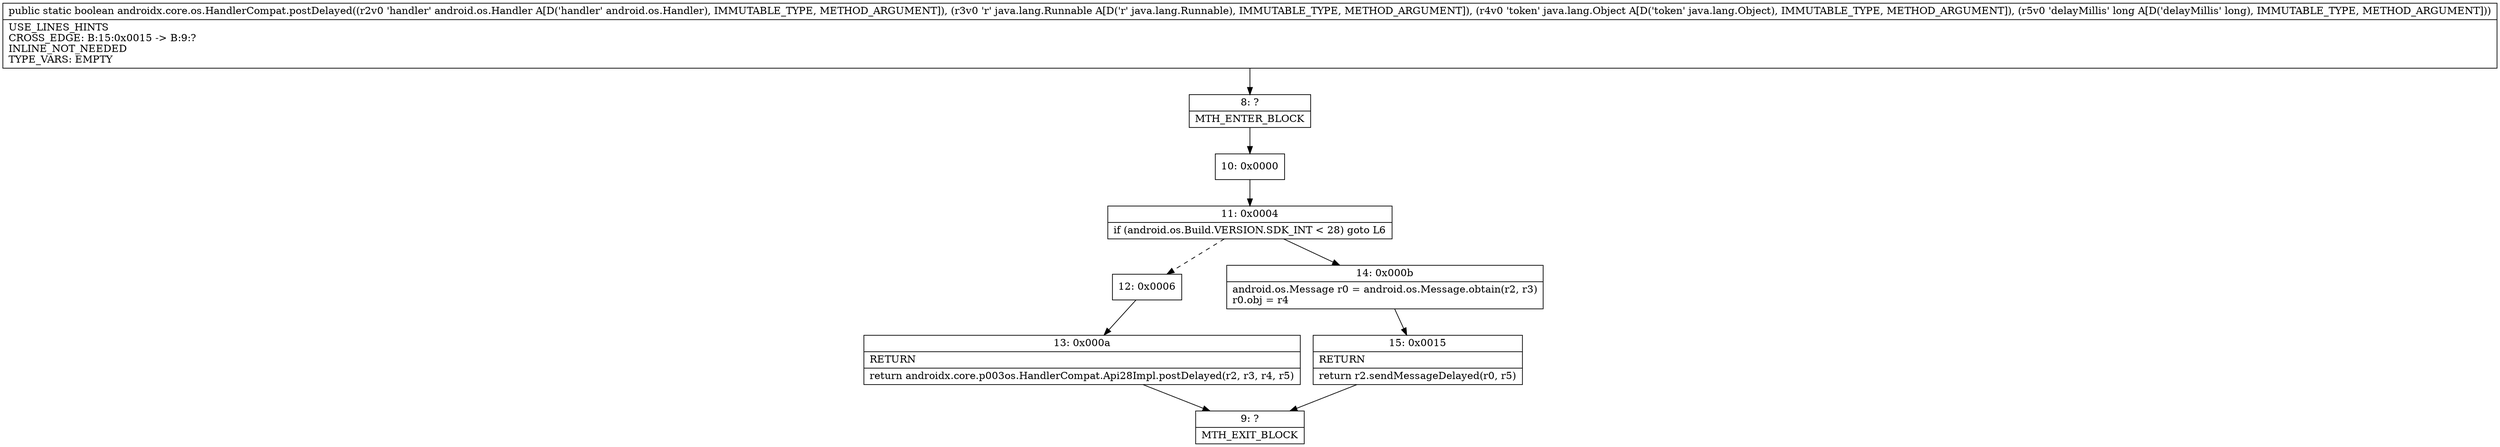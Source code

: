 digraph "CFG forandroidx.core.os.HandlerCompat.postDelayed(Landroid\/os\/Handler;Ljava\/lang\/Runnable;Ljava\/lang\/Object;J)Z" {
Node_8 [shape=record,label="{8\:\ ?|MTH_ENTER_BLOCK\l}"];
Node_10 [shape=record,label="{10\:\ 0x0000}"];
Node_11 [shape=record,label="{11\:\ 0x0004|if (android.os.Build.VERSION.SDK_INT \< 28) goto L6\l}"];
Node_12 [shape=record,label="{12\:\ 0x0006}"];
Node_13 [shape=record,label="{13\:\ 0x000a|RETURN\l|return androidx.core.p003os.HandlerCompat.Api28Impl.postDelayed(r2, r3, r4, r5)\l}"];
Node_9 [shape=record,label="{9\:\ ?|MTH_EXIT_BLOCK\l}"];
Node_14 [shape=record,label="{14\:\ 0x000b|android.os.Message r0 = android.os.Message.obtain(r2, r3)\lr0.obj = r4\l}"];
Node_15 [shape=record,label="{15\:\ 0x0015|RETURN\l|return r2.sendMessageDelayed(r0, r5)\l}"];
MethodNode[shape=record,label="{public static boolean androidx.core.os.HandlerCompat.postDelayed((r2v0 'handler' android.os.Handler A[D('handler' android.os.Handler), IMMUTABLE_TYPE, METHOD_ARGUMENT]), (r3v0 'r' java.lang.Runnable A[D('r' java.lang.Runnable), IMMUTABLE_TYPE, METHOD_ARGUMENT]), (r4v0 'token' java.lang.Object A[D('token' java.lang.Object), IMMUTABLE_TYPE, METHOD_ARGUMENT]), (r5v0 'delayMillis' long A[D('delayMillis' long), IMMUTABLE_TYPE, METHOD_ARGUMENT]))  | USE_LINES_HINTS\lCROSS_EDGE: B:15:0x0015 \-\> B:9:?\lINLINE_NOT_NEEDED\lTYPE_VARS: EMPTY\l}"];
MethodNode -> Node_8;Node_8 -> Node_10;
Node_10 -> Node_11;
Node_11 -> Node_12[style=dashed];
Node_11 -> Node_14;
Node_12 -> Node_13;
Node_13 -> Node_9;
Node_14 -> Node_15;
Node_15 -> Node_9;
}

